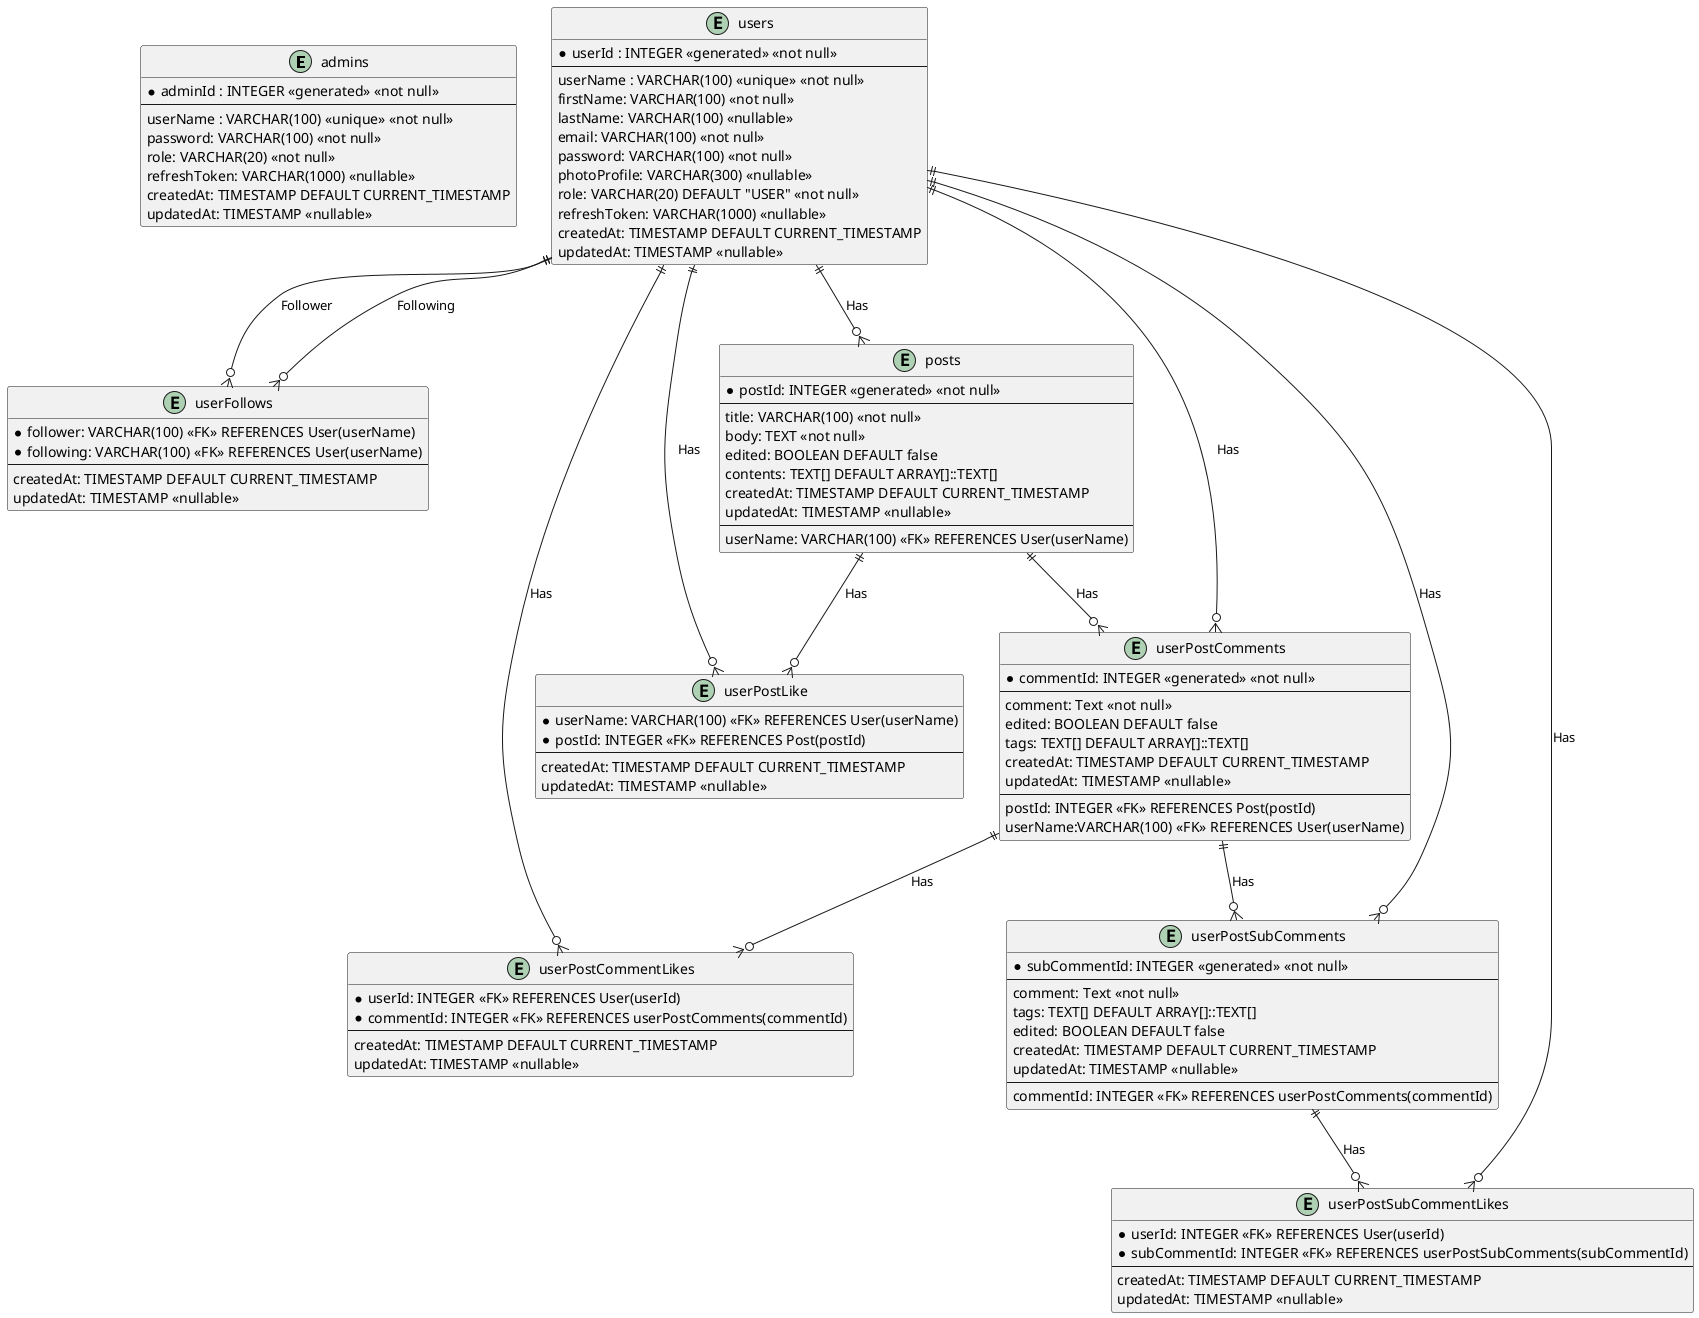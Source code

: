 @startuml

entity "admins" as Admin {
    * adminId : INTEGER <<generated>> <<not null>>
    --
    userName : VARCHAR(100) <<unique>> <<not null>>
    password: VARCHAR(100) <<not null>>
    role: VARCHAR(20) <<not null>>
    refreshToken: VARCHAR(1000) <<nullable>>
    createdAt: TIMESTAMP DEFAULT CURRENT_TIMESTAMP
    updatedAt: TIMESTAMP <<nullable>>
}

entity "users" as User {
    * userId : INTEGER <<generated>> <<not null>>
    --
    userName : VARCHAR(100) <<unique>> <<not null>>
    firstName: VARCHAR(100) <<not null>>
    lastName: VARCHAR(100) <<nullable>>
    email: VARCHAR(100) <<not null>>
    password: VARCHAR(100) <<not null>>
    photoProfile: VARCHAR(300) <<nullable>>
    role: VARCHAR(20) DEFAULT "USER" <<not null>>
    refreshToken: VARCHAR(1000) <<nullable>>
    createdAt: TIMESTAMP DEFAULT CURRENT_TIMESTAMP
    updatedAt: TIMESTAMP <<nullable>>
}

entity "userFollows" as UserFollow {
    * follower: VARCHAR(100) <<FK>> REFERENCES User(userName)
    * following: VARCHAR(100) <<FK>> REFERENCES User(userName)
    --
    createdAt: TIMESTAMP DEFAULT CURRENT_TIMESTAMP
    updatedAt: TIMESTAMP <<nullable>>
}

entity "posts" as Post {
    * postId: INTEGER <<generated>> <<not null>>
    --
    title: VARCHAR(100) <<not null>>
    body: TEXT <<not null>>
    edited: BOOLEAN DEFAULT false
    contents: TEXT[] DEFAULT ARRAY[]::TEXT[]
    createdAt: TIMESTAMP DEFAULT CURRENT_TIMESTAMP
    updatedAt: TIMESTAMP <<nullable>>
    --
    userName: VARCHAR(100) <<FK>> REFERENCES User(userName)
}

entity "userPostLike" as UserPostLike {
    * userName: VARCHAR(100) <<FK>> REFERENCES User(userName)
    * postId: INTEGER <<FK>> REFERENCES Post(postId)
    --
    createdAt: TIMESTAMP DEFAULT CURRENT_TIMESTAMP
    updatedAt: TIMESTAMP <<nullable>>
}

entity "userPostComments" as UserPostComment {
    * commentId: INTEGER <<generated>> <<not null>>
    --
    comment: Text <<not null>>
    edited: BOOLEAN DEFAULT false
    tags: TEXT[] DEFAULT ARRAY[]::TEXT[]
    createdAt: TIMESTAMP DEFAULT CURRENT_TIMESTAMP
    updatedAt: TIMESTAMP <<nullable>>
    --
    postId: INTEGER <<FK>> REFERENCES Post(postId)
    userName:VARCHAR(100) <<FK>> REFERENCES User(userName)
}

entity "userPostCommentLikes" as UserPostCommentLike {
    * userId: INTEGER <<FK>> REFERENCES User(userId)
    * commentId: INTEGER <<FK>> REFERENCES userPostComments(commentId)
    --
    createdAt: TIMESTAMP DEFAULT CURRENT_TIMESTAMP
    updatedAt: TIMESTAMP <<nullable>>
}

entity "userPostSubComments" as UserPostSubComment {
    * subCommentId: INTEGER <<generated>> <<not null>>
    --
    comment: Text <<not null>>
    tags: TEXT[] DEFAULT ARRAY[]::TEXT[]
    edited: BOOLEAN DEFAULT false
    createdAt: TIMESTAMP DEFAULT CURRENT_TIMESTAMP
    updatedAt: TIMESTAMP <<nullable>>
    --
    commentId: INTEGER <<FK>> REFERENCES userPostComments(commentId)
}

entity "userPostSubCommentLikes" as UserPostSubCommentLike {
    * userId: INTEGER <<FK>> REFERENCES User(userId)
    * subCommentId: INTEGER <<FK>> REFERENCES userPostSubComments(subCommentId)
    --
    createdAt: TIMESTAMP DEFAULT CURRENT_TIMESTAMP
    updatedAt: TIMESTAMP <<nullable>>
}

User ||--o{ UserFollow : Follower
User ||--o{ UserFollow : Following

User ||--o{ Post : Has

User ||--o{ UserPostLike : Has
Post ||--o{ UserPostLike : Has

User ||--o{ UserPostComment : Has
Post ||--o{ UserPostComment : Has

User ||--o{ UserPostCommentLike : Has
UserPostComment ||--o{ UserPostCommentLike : Has

User ||--o{ UserPostSubComment : Has
UserPostComment ||--o{ UserPostSubComment : Has

User ||--o{ UserPostSubCommentLike : Has
UserPostSubComment ||--o{ UserPostSubCommentLike : Has

@enduml